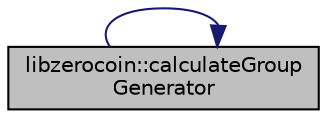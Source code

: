 digraph "libzerocoin::calculateGroupGenerator"
{
 // LATEX_PDF_SIZE
  edge [fontname="Helvetica",fontsize="10",labelfontname="Helvetica",labelfontsize="10"];
  node [fontname="Helvetica",fontsize="10",shape=record];
  rankdir="LR";
  Node0 [label="libzerocoin::calculateGroup\lGenerator",height=0.2,width=0.4,color="black", fillcolor="grey75", style="filled", fontcolor="black",tooltip="Deterministically compute a generator for a given group."];
  Node0 -> Node0 [color="midnightblue",fontsize="10",style="solid",fontname="Helvetica"];
}
